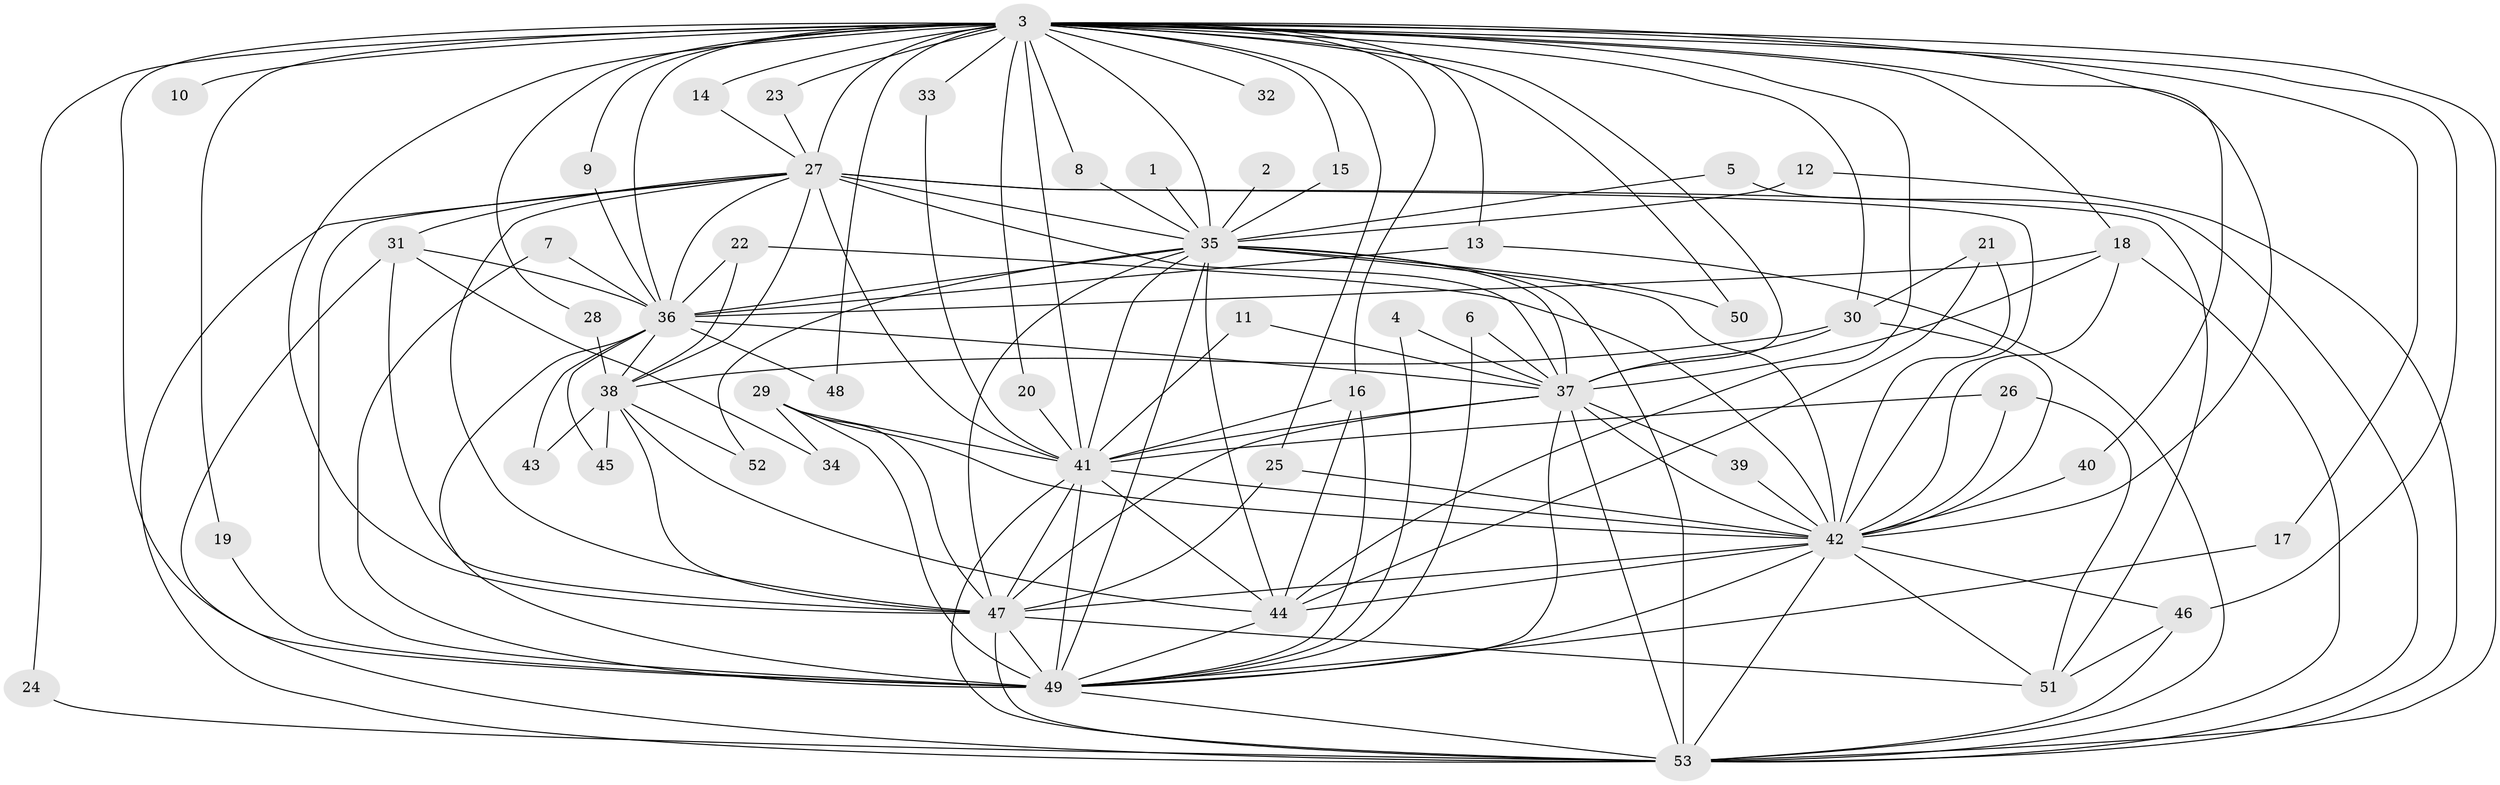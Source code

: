 // original degree distribution, {27: 0.009433962264150943, 24: 0.018867924528301886, 18: 0.009433962264150943, 17: 0.02830188679245283, 16: 0.009433962264150943, 19: 0.009433962264150943, 20: 0.009433962264150943, 4: 0.10377358490566038, 2: 0.5188679245283019, 3: 0.22641509433962265, 5: 0.009433962264150943, 7: 0.018867924528301886, 6: 0.009433962264150943, 15: 0.009433962264150943, 9: 0.009433962264150943}
// Generated by graph-tools (version 1.1) at 2025/25/03/09/25 03:25:48]
// undirected, 53 vertices, 147 edges
graph export_dot {
graph [start="1"]
  node [color=gray90,style=filled];
  1;
  2;
  3;
  4;
  5;
  6;
  7;
  8;
  9;
  10;
  11;
  12;
  13;
  14;
  15;
  16;
  17;
  18;
  19;
  20;
  21;
  22;
  23;
  24;
  25;
  26;
  27;
  28;
  29;
  30;
  31;
  32;
  33;
  34;
  35;
  36;
  37;
  38;
  39;
  40;
  41;
  42;
  43;
  44;
  45;
  46;
  47;
  48;
  49;
  50;
  51;
  52;
  53;
  1 -- 35 [weight=1.0];
  2 -- 35 [weight=1.0];
  3 -- 8 [weight=1.0];
  3 -- 9 [weight=1.0];
  3 -- 10 [weight=1.0];
  3 -- 13 [weight=1.0];
  3 -- 14 [weight=1.0];
  3 -- 15 [weight=1.0];
  3 -- 16 [weight=1.0];
  3 -- 17 [weight=1.0];
  3 -- 18 [weight=1.0];
  3 -- 19 [weight=1.0];
  3 -- 20 [weight=1.0];
  3 -- 23 [weight=1.0];
  3 -- 24 [weight=1.0];
  3 -- 25 [weight=1.0];
  3 -- 27 [weight=4.0];
  3 -- 28 [weight=1.0];
  3 -- 30 [weight=3.0];
  3 -- 32 [weight=2.0];
  3 -- 33 [weight=2.0];
  3 -- 35 [weight=3.0];
  3 -- 36 [weight=3.0];
  3 -- 37 [weight=2.0];
  3 -- 40 [weight=1.0];
  3 -- 41 [weight=3.0];
  3 -- 42 [weight=2.0];
  3 -- 44 [weight=1.0];
  3 -- 46 [weight=1.0];
  3 -- 47 [weight=3.0];
  3 -- 48 [weight=1.0];
  3 -- 49 [weight=4.0];
  3 -- 50 [weight=1.0];
  3 -- 53 [weight=2.0];
  4 -- 37 [weight=1.0];
  4 -- 49 [weight=1.0];
  5 -- 35 [weight=1.0];
  5 -- 53 [weight=1.0];
  6 -- 37 [weight=1.0];
  6 -- 49 [weight=1.0];
  7 -- 36 [weight=1.0];
  7 -- 49 [weight=1.0];
  8 -- 35 [weight=1.0];
  9 -- 36 [weight=1.0];
  11 -- 37 [weight=1.0];
  11 -- 41 [weight=1.0];
  12 -- 35 [weight=1.0];
  12 -- 53 [weight=1.0];
  13 -- 36 [weight=1.0];
  13 -- 53 [weight=1.0];
  14 -- 27 [weight=1.0];
  15 -- 35 [weight=1.0];
  16 -- 41 [weight=1.0];
  16 -- 44 [weight=1.0];
  16 -- 49 [weight=1.0];
  17 -- 49 [weight=1.0];
  18 -- 36 [weight=1.0];
  18 -- 37 [weight=1.0];
  18 -- 42 [weight=1.0];
  18 -- 53 [weight=1.0];
  19 -- 49 [weight=1.0];
  20 -- 41 [weight=1.0];
  21 -- 30 [weight=1.0];
  21 -- 42 [weight=1.0];
  21 -- 44 [weight=1.0];
  22 -- 36 [weight=1.0];
  22 -- 38 [weight=1.0];
  22 -- 42 [weight=1.0];
  23 -- 27 [weight=1.0];
  24 -- 53 [weight=1.0];
  25 -- 42 [weight=1.0];
  25 -- 47 [weight=1.0];
  26 -- 41 [weight=3.0];
  26 -- 42 [weight=1.0];
  26 -- 51 [weight=1.0];
  27 -- 31 [weight=1.0];
  27 -- 35 [weight=1.0];
  27 -- 36 [weight=1.0];
  27 -- 37 [weight=1.0];
  27 -- 38 [weight=1.0];
  27 -- 41 [weight=1.0];
  27 -- 42 [weight=2.0];
  27 -- 47 [weight=1.0];
  27 -- 49 [weight=1.0];
  27 -- 51 [weight=1.0];
  27 -- 53 [weight=1.0];
  28 -- 38 [weight=1.0];
  29 -- 34 [weight=1.0];
  29 -- 41 [weight=1.0];
  29 -- 42 [weight=1.0];
  29 -- 47 [weight=1.0];
  29 -- 49 [weight=2.0];
  30 -- 37 [weight=1.0];
  30 -- 38 [weight=1.0];
  30 -- 42 [weight=1.0];
  31 -- 34 [weight=1.0];
  31 -- 36 [weight=1.0];
  31 -- 47 [weight=1.0];
  31 -- 53 [weight=2.0];
  33 -- 41 [weight=1.0];
  35 -- 36 [weight=1.0];
  35 -- 37 [weight=1.0];
  35 -- 41 [weight=1.0];
  35 -- 42 [weight=1.0];
  35 -- 44 [weight=1.0];
  35 -- 47 [weight=1.0];
  35 -- 49 [weight=2.0];
  35 -- 50 [weight=1.0];
  35 -- 52 [weight=1.0];
  35 -- 53 [weight=1.0];
  36 -- 37 [weight=1.0];
  36 -- 38 [weight=1.0];
  36 -- 43 [weight=1.0];
  36 -- 45 [weight=1.0];
  36 -- 48 [weight=1.0];
  36 -- 49 [weight=1.0];
  37 -- 39 [weight=1.0];
  37 -- 41 [weight=1.0];
  37 -- 42 [weight=2.0];
  37 -- 47 [weight=1.0];
  37 -- 49 [weight=1.0];
  37 -- 53 [weight=1.0];
  38 -- 43 [weight=1.0];
  38 -- 44 [weight=1.0];
  38 -- 45 [weight=1.0];
  38 -- 47 [weight=1.0];
  38 -- 52 [weight=2.0];
  39 -- 42 [weight=1.0];
  40 -- 42 [weight=2.0];
  41 -- 42 [weight=1.0];
  41 -- 44 [weight=2.0];
  41 -- 47 [weight=1.0];
  41 -- 49 [weight=1.0];
  41 -- 53 [weight=1.0];
  42 -- 44 [weight=1.0];
  42 -- 46 [weight=1.0];
  42 -- 47 [weight=2.0];
  42 -- 49 [weight=1.0];
  42 -- 51 [weight=1.0];
  42 -- 53 [weight=1.0];
  44 -- 49 [weight=1.0];
  46 -- 51 [weight=1.0];
  46 -- 53 [weight=1.0];
  47 -- 49 [weight=1.0];
  47 -- 51 [weight=1.0];
  47 -- 53 [weight=1.0];
  49 -- 53 [weight=1.0];
}
